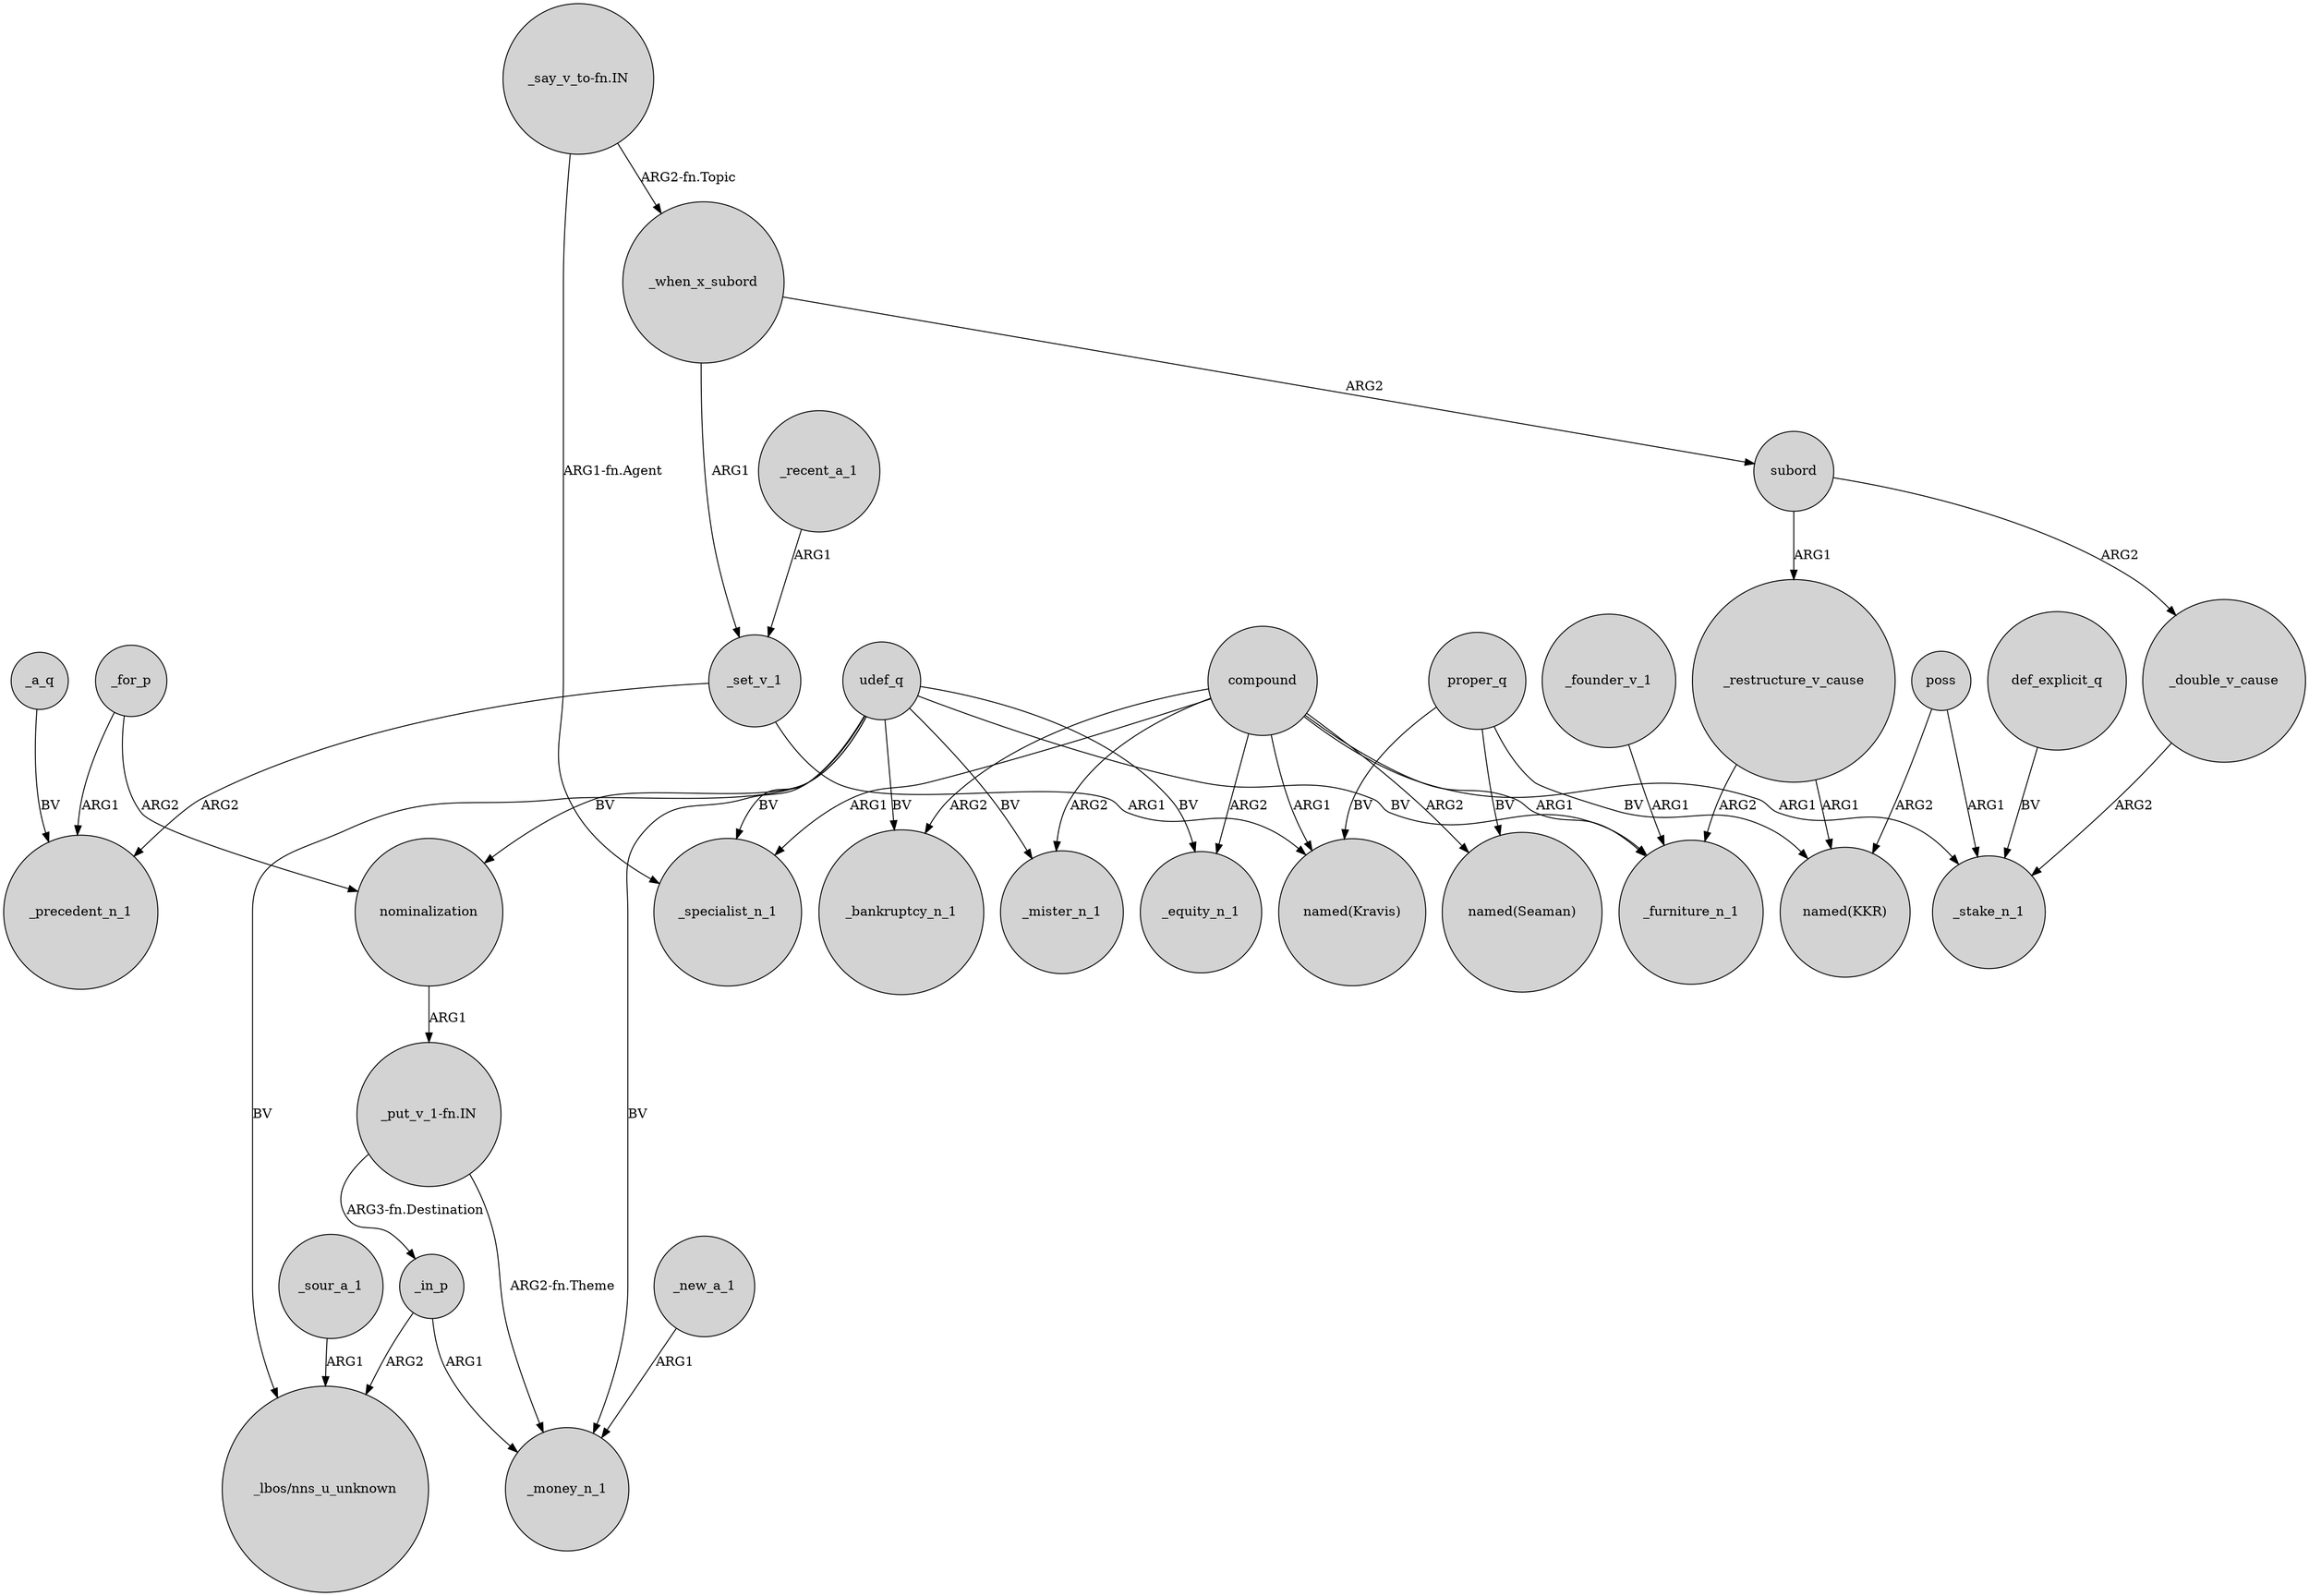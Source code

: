 digraph {
	node [shape=circle style=filled]
	"_say_v_to-fn.IN" -> _specialist_n_1 [label="ARG1-fn.Agent"]
	udef_q -> _specialist_n_1 [label=BV]
	_for_p -> _precedent_n_1 [label=ARG1]
	udef_q -> _money_n_1 [label=BV]
	subord -> _restructure_v_cause [label=ARG1]
	udef_q -> _bankruptcy_n_1 [label=BV]
	_set_v_1 -> _precedent_n_1 [label=ARG2]
	_when_x_subord -> subord [label=ARG2]
	compound -> "named(Seaman)" [label=ARG2]
	compound -> _specialist_n_1 [label=ARG1]
	compound -> _bankruptcy_n_1 [label=ARG2]
	compound -> _mister_n_1 [label=ARG2]
	_restructure_v_cause -> "named(KKR)" [label=ARG1]
	_set_v_1 -> "named(Kravis)" [label=ARG1]
	_a_q -> _precedent_n_1 [label=BV]
	udef_q -> _mister_n_1 [label=BV]
	_for_p -> nominalization [label=ARG2]
	"_put_v_1-fn.IN" -> _in_p [label="ARG3-fn.Destination"]
	_new_a_1 -> _money_n_1 [label=ARG1]
	_when_x_subord -> _set_v_1 [label=ARG1]
	compound -> _furniture_n_1 [label=ARG1]
	subord -> _double_v_cause [label=ARG2]
	poss -> "named(KKR)" [label=ARG2]
	proper_q -> "named(KKR)" [label=BV]
	compound -> _equity_n_1 [label=ARG2]
	proper_q -> "named(Seaman)" [label=BV]
	_founder_v_1 -> _furniture_n_1 [label=ARG1]
	_recent_a_1 -> _set_v_1 [label=ARG1]
	compound -> "named(Kravis)" [label=ARG1]
	proper_q -> "named(Kravis)" [label=BV]
	_double_v_cause -> _stake_n_1 [label=ARG2]
	"_say_v_to-fn.IN" -> _when_x_subord [label="ARG2-fn.Topic"]
	_sour_a_1 -> "_lbos/nns_u_unknown" [label=ARG1]
	udef_q -> _furniture_n_1 [label=BV]
	_in_p -> "_lbos/nns_u_unknown" [label=ARG2]
	poss -> _stake_n_1 [label=ARG1]
	udef_q -> _equity_n_1 [label=BV]
	_restructure_v_cause -> _furniture_n_1 [label=ARG2]
	udef_q -> nominalization [label=BV]
	compound -> _stake_n_1 [label=ARG1]
	udef_q -> "_lbos/nns_u_unknown" [label=BV]
	nominalization -> "_put_v_1-fn.IN" [label=ARG1]
	"_put_v_1-fn.IN" -> _money_n_1 [label="ARG2-fn.Theme"]
	_in_p -> _money_n_1 [label=ARG1]
	def_explicit_q -> _stake_n_1 [label=BV]
}
